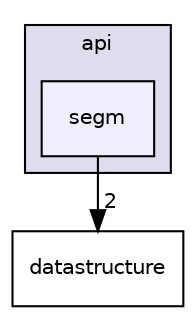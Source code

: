 digraph "interfaces/api/segm" {
  compound=true
  node [ fontsize="10", fontname="Helvetica"];
  edge [ labelfontsize="10", labelfontname="Helvetica"];
  subgraph clusterdir_5ccb2e05c35c6d85a94d42568a113e58 {
    graph [ bgcolor="#ddddee", pencolor="black", label="api" fontname="Helvetica", fontsize="10", URL="dir_5ccb2e05c35c6d85a94d42568a113e58.html"]
  dir_f50fb692259d389c9d8442a233852ef0 [shape=box, label="segm", style="filled", fillcolor="#eeeeff", pencolor="black", URL="dir_f50fb692259d389c9d8442a233852ef0.html"];
  }
  dir_3163639002ef67c6c12f1b2ccf7afca4 [shape=box label="datastructure" URL="dir_3163639002ef67c6c12f1b2ccf7afca4.html"];
  dir_f50fb692259d389c9d8442a233852ef0->dir_3163639002ef67c6c12f1b2ccf7afca4 [headlabel="2", labeldistance=1.5 headhref="dir_000015_000029.html"];
}
